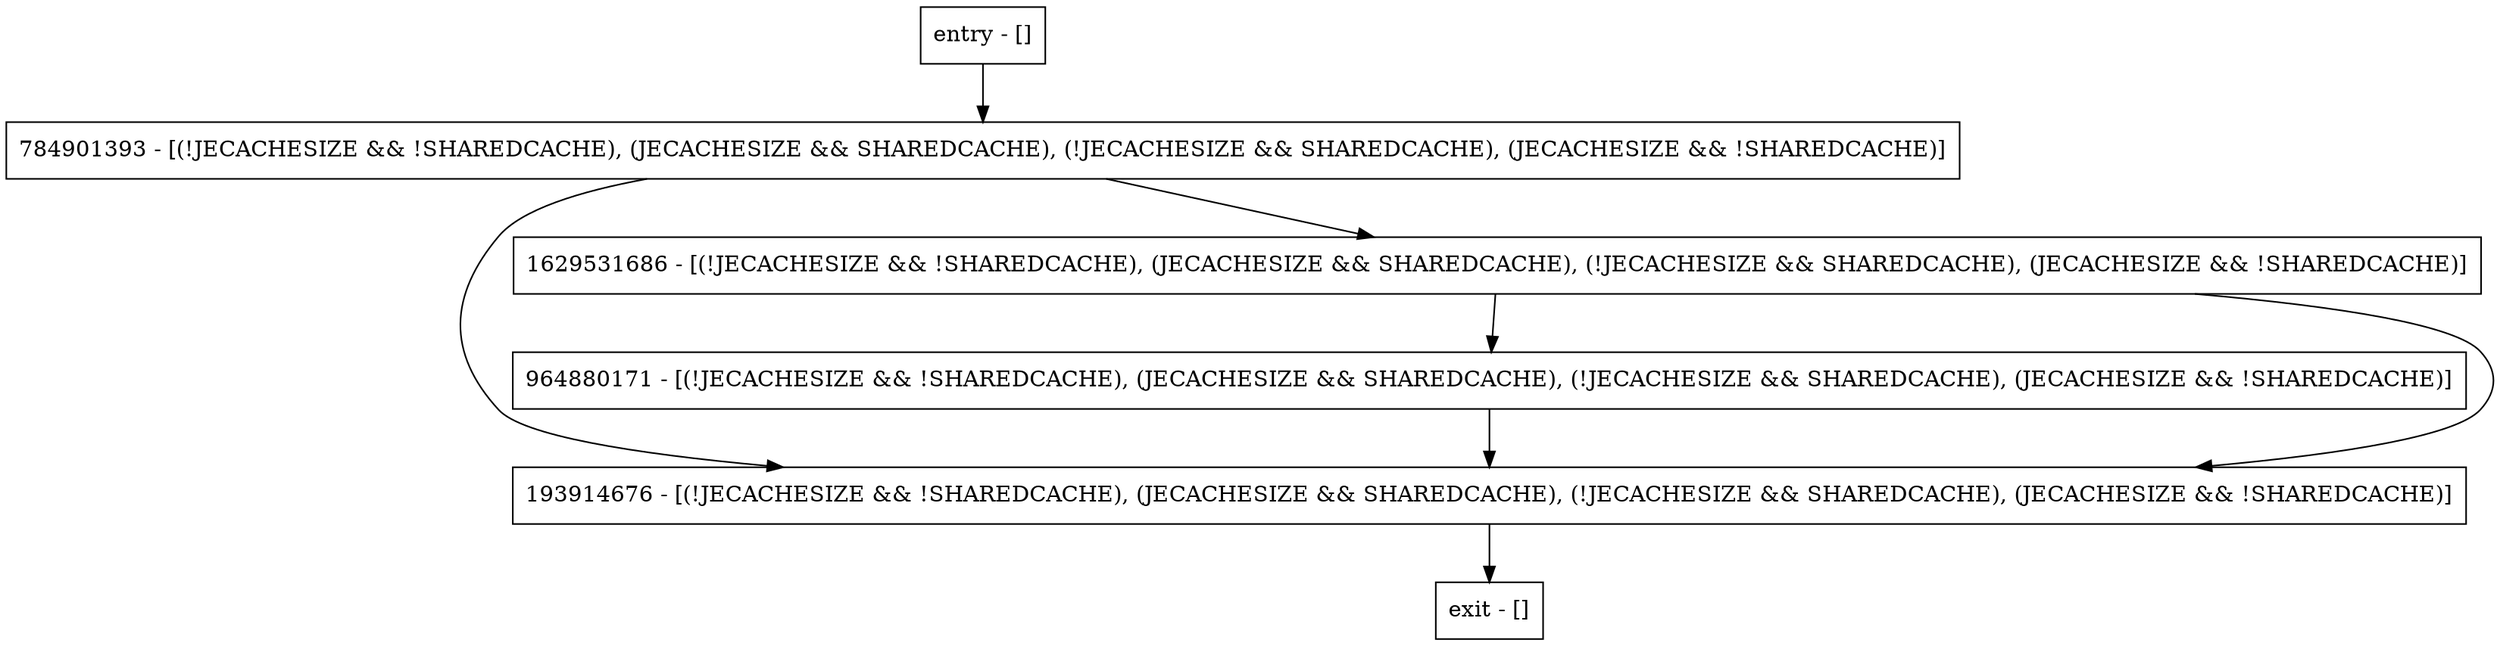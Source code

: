 digraph doDaemonEviction {
node [shape=record];
entry [label="entry - []"];
exit [label="exit - []"];
964880171 [label="964880171 - [(!JECACHESIZE && !SHAREDCACHE), (JECACHESIZE && SHAREDCACHE), (!JECACHESIZE && SHAREDCACHE), (JECACHESIZE && !SHAREDCACHE)]"];
193914676 [label="193914676 - [(!JECACHESIZE && !SHAREDCACHE), (JECACHESIZE && SHAREDCACHE), (!JECACHESIZE && SHAREDCACHE), (JECACHESIZE && !SHAREDCACHE)]"];
784901393 [label="784901393 - [(!JECACHESIZE && !SHAREDCACHE), (JECACHESIZE && SHAREDCACHE), (!JECACHESIZE && SHAREDCACHE), (JECACHESIZE && !SHAREDCACHE)]"];
1629531686 [label="1629531686 - [(!JECACHESIZE && !SHAREDCACHE), (JECACHESIZE && SHAREDCACHE), (!JECACHESIZE && SHAREDCACHE), (JECACHESIZE && !SHAREDCACHE)]"];
entry;
exit;
entry -> 784901393;
964880171 -> 193914676;
193914676 -> exit;
784901393 -> 193914676;
784901393 -> 1629531686;
1629531686 -> 964880171;
1629531686 -> 193914676;
}
